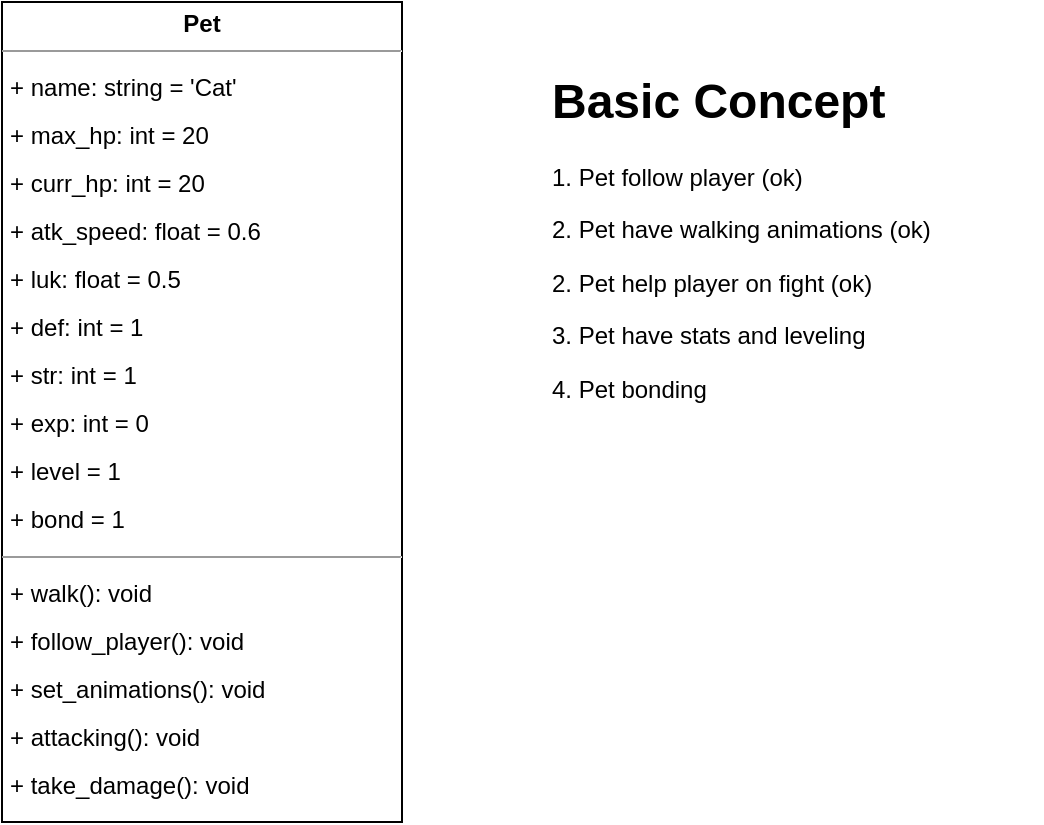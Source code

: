 <mxfile>
    <diagram id="QhyQcYcCqwK-kMrMvJfA" name="Page-1">
        <mxGraphModel dx="589" dy="669" grid="1" gridSize="10" guides="1" tooltips="1" connect="1" arrows="1" fold="1" page="1" pageScale="1" pageWidth="850" pageHeight="1100" math="0" shadow="0">
            <root>
                <mxCell id="0"/>
                <mxCell id="1" parent="0"/>
                <mxCell id="19" value="&lt;p style=&quot;margin:0px;margin-top:4px;text-align:center;&quot;&gt;&lt;b&gt;Pet&lt;/b&gt;&lt;/p&gt;&lt;hr size=&quot;1&quot;&gt;&lt;p style=&quot;margin: 0px 0px 0px 4px; line-height: 200%;&quot;&gt;+ name: string = 'Cat'&lt;/p&gt;&lt;p style=&quot;margin: 0px 0px 0px 4px; line-height: 200%;&quot;&gt;+ max_hp: int = 20&lt;/p&gt;&lt;p style=&quot;margin: 0px 0px 0px 4px; line-height: 200%;&quot;&gt;+ curr_hp: int = 20&lt;/p&gt;&lt;p style=&quot;margin: 0px 0px 0px 4px; line-height: 200%;&quot;&gt;+ atk_speed: float = 0.6&lt;/p&gt;&lt;p style=&quot;margin: 0px 0px 0px 4px; line-height: 200%;&quot;&gt;+ luk: float = 0.5&lt;/p&gt;&lt;p style=&quot;margin: 0px 0px 0px 4px; line-height: 200%;&quot;&gt;+ def: int = 1&lt;/p&gt;&lt;p style=&quot;margin: 0px 0px 0px 4px; line-height: 200%;&quot;&gt;+ str: int = 1&lt;/p&gt;&lt;p style=&quot;margin: 0px 0px 0px 4px; line-height: 200%;&quot;&gt;+ exp: int = 0&lt;/p&gt;&lt;p style=&quot;margin: 0px 0px 0px 4px; line-height: 200%;&quot;&gt;+ level = 1&lt;/p&gt;&lt;p style=&quot;margin: 0px 0px 0px 4px; line-height: 200%;&quot;&gt;+ bond = 1&lt;/p&gt;&lt;hr style=&quot;line-height: 200%;&quot; size=&quot;1&quot;&gt;&lt;p style=&quot;margin: 0px 0px 0px 4px; line-height: 200%;&quot;&gt;+ walk(): void&lt;/p&gt;&lt;p style=&quot;margin: 0px 0px 0px 4px; line-height: 200%;&quot;&gt;+ follow_player(): void&lt;/p&gt;&lt;p style=&quot;margin: 0px 0px 0px 4px; line-height: 200%;&quot;&gt;+ set_animations(): void&lt;/p&gt;&lt;p style=&quot;margin: 0px 0px 0px 4px; line-height: 200%;&quot;&gt;+ attacking(): void&lt;/p&gt;&lt;p style=&quot;margin: 0px 0px 0px 4px; line-height: 200%;&quot;&gt;+ take_damage(): void&lt;/p&gt;" style="verticalAlign=top;align=left;overflow=fill;fontSize=12;fontFamily=Helvetica;html=1;" parent="1" vertex="1">
                    <mxGeometry x="40" y="20" width="200" height="410" as="geometry"/>
                </mxCell>
                <mxCell id="20" value="&lt;h1&gt;Basic Concept&lt;/h1&gt;&lt;p&gt;1. Pet follow player (ok)&lt;br&gt;&lt;/p&gt;&lt;p&gt;2. Pet have walking animations (ok)&lt;/p&gt;&lt;p&gt;2. Pet help player on fight (ok)&lt;/p&gt;&lt;p&gt;3. Pet have stats and leveling&lt;/p&gt;&lt;p&gt;4. Pet bonding&lt;/p&gt;" style="text;html=1;strokeColor=none;fillColor=none;spacing=5;spacingTop=-20;whiteSpace=wrap;overflow=hidden;rounded=0;" parent="1" vertex="1">
                    <mxGeometry x="310" y="50" width="250" height="190" as="geometry"/>
                </mxCell>
            </root>
        </mxGraphModel>
    </diagram>
</mxfile>